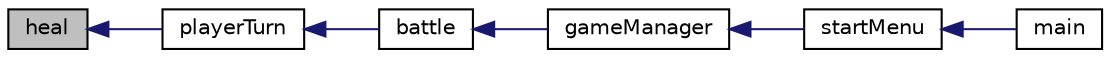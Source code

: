 digraph "heal"
{
  edge [fontname="Helvetica",fontsize="10",labelfontname="Helvetica",labelfontsize="10"];
  node [fontname="Helvetica",fontsize="10",shape=record];
  rankdir="LR";
  Node1 [label="heal",height=0.2,width=0.4,color="black", fillcolor="grey75", style="filled", fontcolor="black"];
  Node1 -> Node2 [dir="back",color="midnightblue",fontsize="10",style="solid"];
  Node2 [label="playerTurn",height=0.2,width=0.4,color="black", fillcolor="white", style="filled",URL="$main_8cpp.html#a8cea86ce6455bbc0fe2dd9491af1444e"];
  Node2 -> Node3 [dir="back",color="midnightblue",fontsize="10",style="solid"];
  Node3 [label="battle",height=0.2,width=0.4,color="black", fillcolor="white", style="filled",URL="$main_8cpp.html#a9f1fc8afafd91b62e36d45f690623ec3"];
  Node3 -> Node4 [dir="back",color="midnightblue",fontsize="10",style="solid"];
  Node4 [label="gameManager",height=0.2,width=0.4,color="black", fillcolor="white", style="filled",URL="$main_8cpp.html#a1fa62b46e875fff4cb5f5ea66f93a671"];
  Node4 -> Node5 [dir="back",color="midnightblue",fontsize="10",style="solid"];
  Node5 [label="startMenu",height=0.2,width=0.4,color="black", fillcolor="white", style="filled",URL="$main_8cpp.html#adb4b7104b34632fd046d9a534eced233"];
  Node5 -> Node6 [dir="back",color="midnightblue",fontsize="10",style="solid"];
  Node6 [label="main",height=0.2,width=0.4,color="black", fillcolor="white", style="filled",URL="$main_8cpp.html#ae66f6b31b5ad750f1fe042a706a4e3d4"];
}
